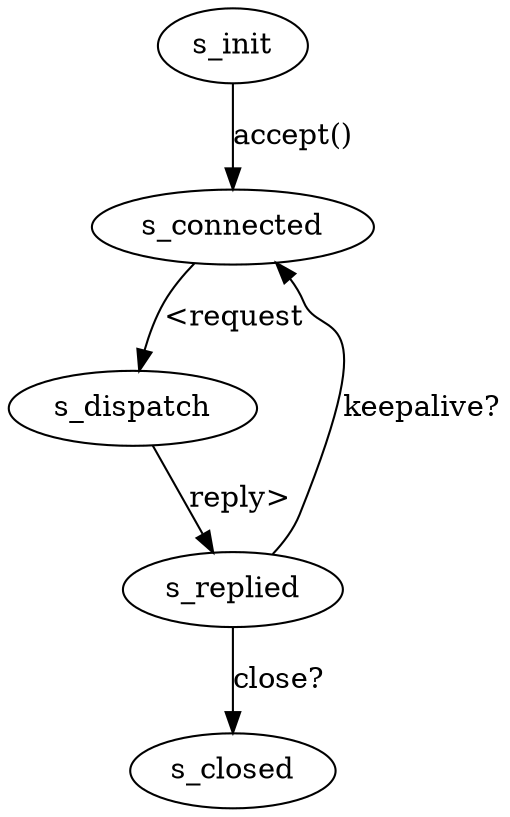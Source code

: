 digraph http_server {
  { edge [label="accept()"]   s_init      -> s_connected }
  { edge [label="<request"]   s_connected -> s_dispatch  }
  { edge [label="reply>"]     s_dispatch  -> s_replied   }
  { edge [label="keepalive?"] s_replied   -> s_connected }
  { edge [label="close?"]     s_replied   -> s_closed    }
}
